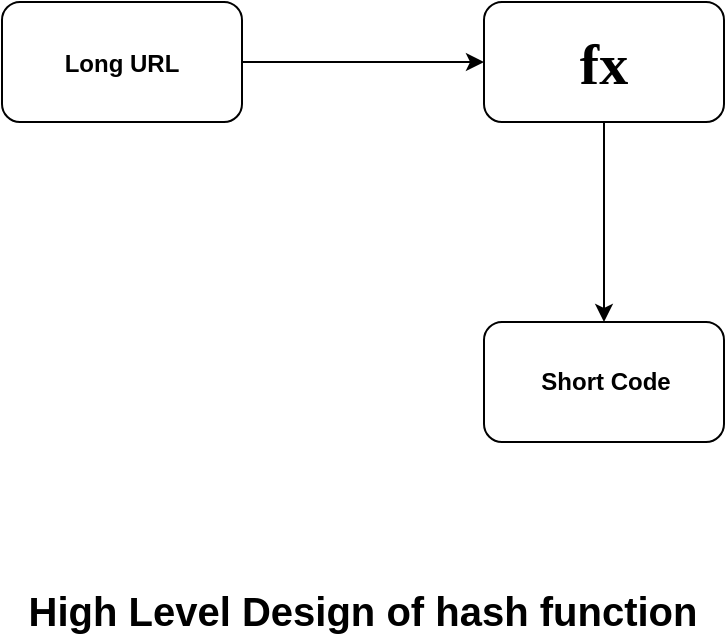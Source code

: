 <mxfile version="28.2.0">
  <diagram name="Page-1" id="da2mdgHukwwWWUB-8Ci4">
    <mxGraphModel dx="2896" dy="1119" grid="1" gridSize="10" guides="1" tooltips="1" connect="1" arrows="1" fold="1" page="1" pageScale="1" pageWidth="827" pageHeight="1169" math="0" shadow="0">
      <root>
        <mxCell id="0" />
        <mxCell id="1" parent="0" />
        <mxCell id="zrS2j0rmHHpfhCojANXW-1" value="" style="rounded=1;whiteSpace=wrap;html=1;" vertex="1" parent="1">
          <mxGeometry x="201" y="441" width="120" height="60" as="geometry" />
        </mxCell>
        <mxCell id="zrS2j0rmHHpfhCojANXW-2" value="" style="rounded=1;whiteSpace=wrap;html=1;" vertex="1" parent="1">
          <mxGeometry x="442" y="441" width="120" height="60" as="geometry" />
        </mxCell>
        <mxCell id="zrS2j0rmHHpfhCojANXW-3" value="Long URL" style="text;html=1;align=center;verticalAlign=middle;whiteSpace=wrap;rounded=0;fontStyle=1" vertex="1" parent="1">
          <mxGeometry x="231" y="457" width="60" height="30" as="geometry" />
        </mxCell>
        <mxCell id="zrS2j0rmHHpfhCojANXW-4" value="" style="endArrow=classic;html=1;rounded=0;exitX=1;exitY=0.5;exitDx=0;exitDy=0;entryX=0;entryY=0.5;entryDx=0;entryDy=0;" edge="1" parent="1" source="zrS2j0rmHHpfhCojANXW-1" target="zrS2j0rmHHpfhCojANXW-2">
          <mxGeometry width="50" height="50" relative="1" as="geometry">
            <mxPoint x="511" y="561" as="sourcePoint" />
            <mxPoint x="561" y="511" as="targetPoint" />
          </mxGeometry>
        </mxCell>
        <mxCell id="zrS2j0rmHHpfhCojANXW-5" value="fx" style="text;html=1;align=center;verticalAlign=middle;whiteSpace=wrap;rounded=0;fontFamily=Garamond;fontStyle=1;fontSize=29;" vertex="1" parent="1">
          <mxGeometry x="472" y="457" width="60" height="30" as="geometry" />
        </mxCell>
        <mxCell id="zrS2j0rmHHpfhCojANXW-6" value="" style="rounded=1;whiteSpace=wrap;html=1;" vertex="1" parent="1">
          <mxGeometry x="442" y="601" width="120" height="60" as="geometry" />
        </mxCell>
        <mxCell id="zrS2j0rmHHpfhCojANXW-7" value="" style="endArrow=classic;html=1;rounded=0;exitX=0.5;exitY=1;exitDx=0;exitDy=0;" edge="1" parent="1" source="zrS2j0rmHHpfhCojANXW-2" target="zrS2j0rmHHpfhCojANXW-6">
          <mxGeometry width="50" height="50" relative="1" as="geometry">
            <mxPoint x="511" y="561" as="sourcePoint" />
            <mxPoint x="561" y="511" as="targetPoint" />
          </mxGeometry>
        </mxCell>
        <mxCell id="zrS2j0rmHHpfhCojANXW-8" value="Short Code" style="text;html=1;align=center;verticalAlign=middle;whiteSpace=wrap;rounded=0;fontStyle=1" vertex="1" parent="1">
          <mxGeometry x="463" y="616" width="80" height="30" as="geometry" />
        </mxCell>
        <mxCell id="zrS2j0rmHHpfhCojANXW-9" value="High Level Design of hash function" style="text;html=1;align=center;verticalAlign=middle;whiteSpace=wrap;rounded=0;fontStyle=1;fontSize=20;" vertex="1" parent="1">
          <mxGeometry x="202" y="730" width="359" height="30" as="geometry" />
        </mxCell>
      </root>
    </mxGraphModel>
  </diagram>
</mxfile>
